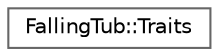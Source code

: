 digraph "Graphical Class Hierarchy"
{
 // LATEX_PDF_SIZE
  bgcolor="transparent";
  edge [fontname=Helvetica,fontsize=10,labelfontname=Helvetica,labelfontsize=10];
  node [fontname=Helvetica,fontsize=10,shape=box,height=0.2,width=0.4];
  rankdir="LR";
  Node0 [id="Node000000",label="FallingTub::Traits",height=0.2,width=0.4,color="grey40", fillcolor="white", style="filled",URL="$structFallingTub_1_1Traits.html",tooltip=" "];
}
